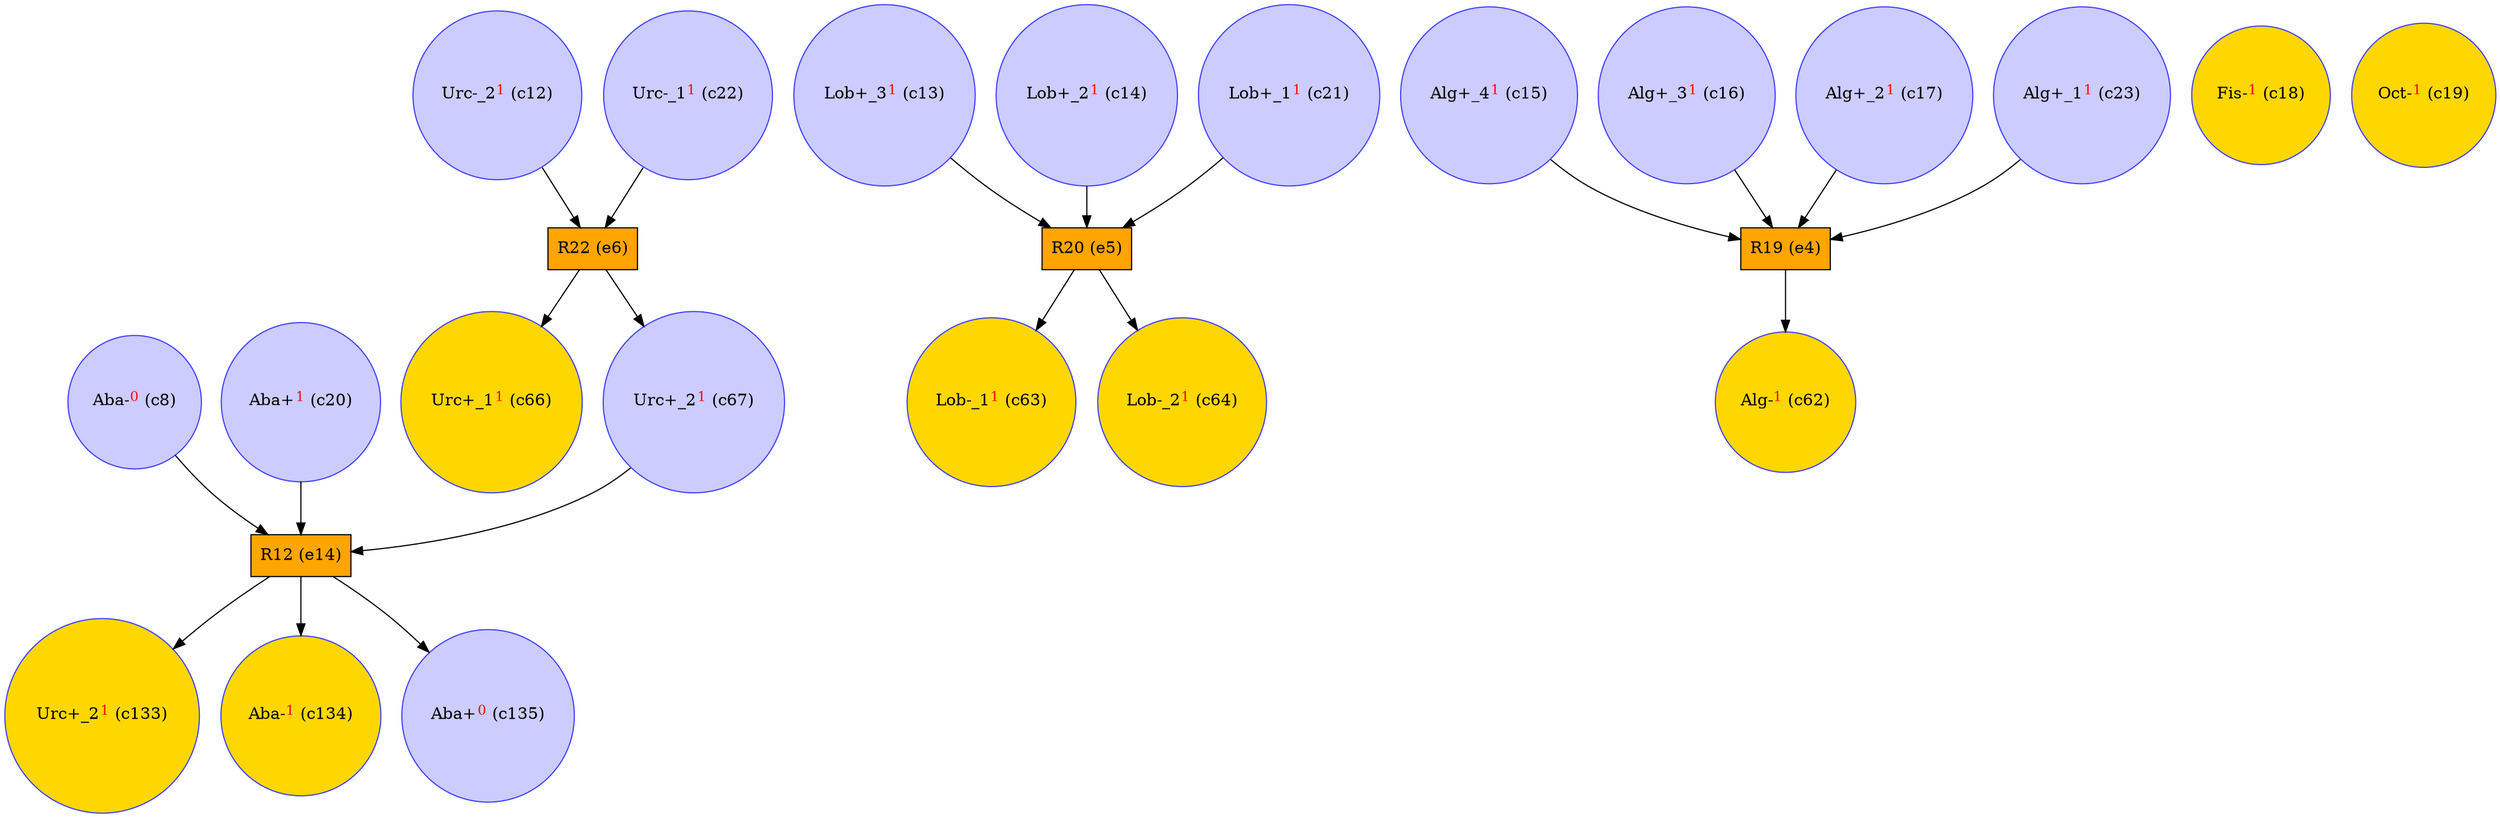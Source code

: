 digraph test {
  c8 -> e14;
  c12 -> e6;
  c13 -> e5;
  c14 -> e5;
  c15 -> e4;
  c16 -> e4;
  c17 -> e4;
  c20 -> e14;
  c21 -> e5;
  c22 -> e6;
  c23 -> e4;
  e4 -> c62;
  e5 -> c63;
  e5 -> c64;
  e6 -> c66;
  e6 -> c67;
  c67 -> e14;
  e14 -> c133;
  e14 -> c134;
  e14 -> c135;
  c8 [color="#4040ff" fillcolor="#ccccff" label= <Aba-<FONT COLOR="red"><SUP>0</SUP></FONT>&nbsp;(c8)> shape=circle style=filled];
  c12 [color="#4040ff" fillcolor="#ccccff" label= <Urc-_2<FONT COLOR="red"><SUP>1</SUP></FONT>&nbsp;(c12)> shape=circle style=filled];
  c13 [color="#4040ff" fillcolor="#ccccff" label= <Lob+_3<FONT COLOR="red"><SUP>1</SUP></FONT>&nbsp;(c13)> shape=circle style=filled];
  c14 [color="#4040ff" fillcolor="#ccccff" label= <Lob+_2<FONT COLOR="red"><SUP>1</SUP></FONT>&nbsp;(c14)> shape=circle style=filled];
  c15 [color="#4040ff" fillcolor="#ccccff" label= <Alg+_4<FONT COLOR="red"><SUP>1</SUP></FONT>&nbsp;(c15)> shape=circle style=filled];
  c16 [color="#4040ff" fillcolor="#ccccff" label= <Alg+_3<FONT COLOR="red"><SUP>1</SUP></FONT>&nbsp;(c16)> shape=circle style=filled];
  c17 [color="#4040ff" fillcolor="#ccccff" label= <Alg+_2<FONT COLOR="red"><SUP>1</SUP></FONT>&nbsp;(c17)> shape=circle style=filled];
  c18 [color="#4040ff" fillcolor="gold" label= <Fis-<FONT COLOR="red"><SUP>1</SUP></FONT>&nbsp;(c18)> shape=circle style=filled];
  c19 [color="#4040ff" fillcolor="gold" label= <Oct-<FONT COLOR="red"><SUP>1</SUP></FONT>&nbsp;(c19)> shape=circle style=filled];
  c20 [color="#4040ff" fillcolor="#ccccff" label= <Aba+<FONT COLOR="red"><SUP>1</SUP></FONT>&nbsp;(c20)> shape=circle style=filled];
  c21 [color="#4040ff" fillcolor="#ccccff" label= <Lob+_1<FONT COLOR="red"><SUP>1</SUP></FONT>&nbsp;(c21)> shape=circle style=filled];
  c22 [color="#4040ff" fillcolor="#ccccff" label= <Urc-_1<FONT COLOR="red"><SUP>1</SUP></FONT>&nbsp;(c22)> shape=circle style=filled];
  c23 [color="#4040ff" fillcolor="#ccccff" label= <Alg+_1<FONT COLOR="red"><SUP>1</SUP></FONT>&nbsp;(c23)> shape=circle style=filled];
  c62 [color="#4040ff" fillcolor="gold" label= <Alg-<FONT COLOR="red"><SUP>1</SUP></FONT>&nbsp;(c62)> shape=circle style=filled];
  c63 [color="#4040ff" fillcolor="gold" label= <Lob-_1<FONT COLOR="red"><SUP>1</SUP></FONT>&nbsp;(c63)> shape=circle style=filled];
  c64 [color="#4040ff" fillcolor="gold" label= <Lob-_2<FONT COLOR="red"><SUP>1</SUP></FONT>&nbsp;(c64)> shape=circle style=filled];
  c66 [color="#4040ff" fillcolor="gold" label= <Urc+_1<FONT COLOR="red"><SUP>1</SUP></FONT>&nbsp;(c66)> shape=circle style=filled];
  c67 [color="#4040ff" fillcolor="#ccccff" label= <Urc+_2<FONT COLOR="red"><SUP>1</SUP></FONT>&nbsp;(c67)> shape=circle style=filled];
  c133 [color="#4040ff" fillcolor="gold" label= <Urc+_2<FONT COLOR="red"><SUP>1</SUP></FONT>&nbsp;(c133)> shape=circle style=filled];
  c134 [color="#4040ff" fillcolor="gold" label= <Aba-<FONT COLOR="red"><SUP>1</SUP></FONT>&nbsp;(c134)> shape=circle style=filled];
  c135 [color="#4040ff" fillcolor="#ccccff" label= <Aba+<FONT COLOR="red"><SUP>0</SUP></FONT>&nbsp;(c135)> shape=circle style=filled];
  e4 [color="black" fillcolor="orange" label="R19 (e4)" shape=box style=filled];
  e5 [color="black" fillcolor="orange" label="R20 (e5)" shape=box style=filled];
  e6 [color="black" fillcolor="orange" label="R22 (e6)" shape=box style=filled];
  e14 [color="black" fillcolor="orange" label="R12 (e14)" shape=box style=filled];
}
